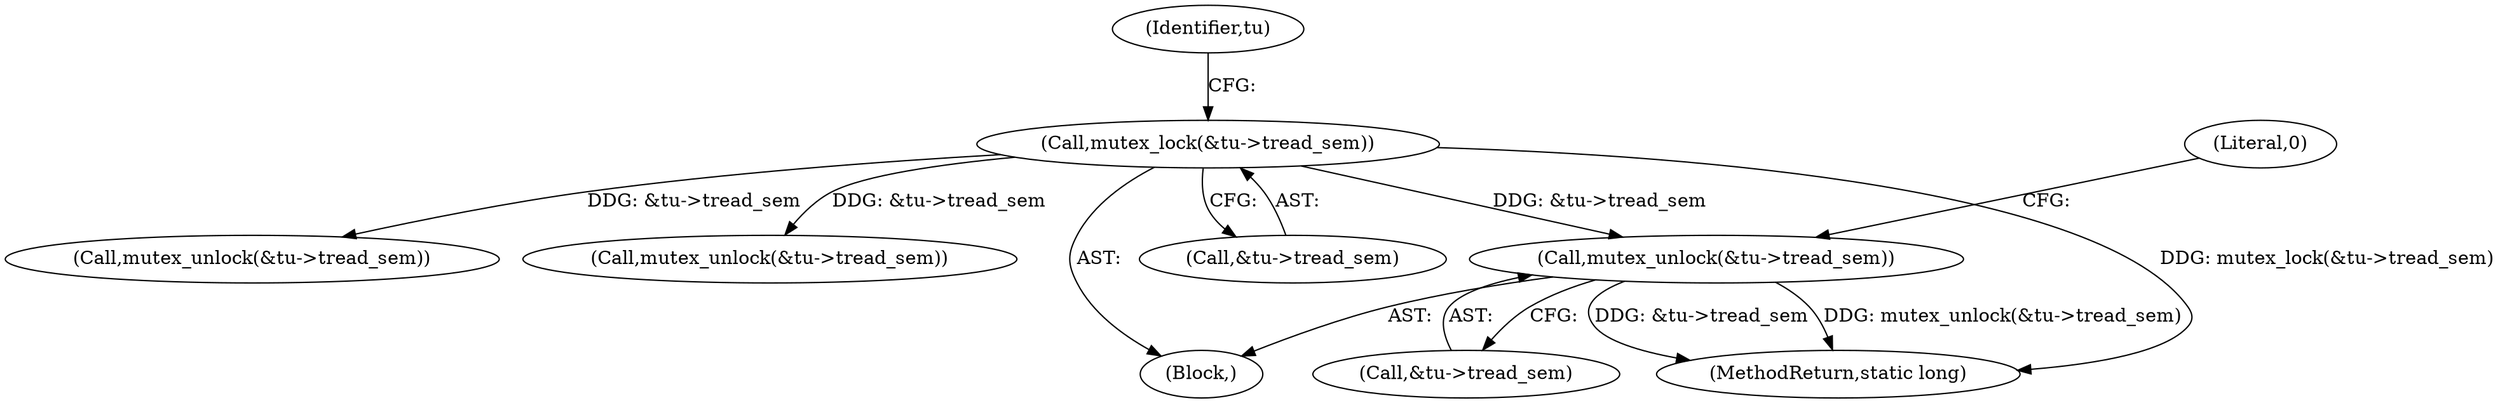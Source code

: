 digraph "1_linux_af368027a49a751d6ff4ee9e3f9961f35bb4fede@API" {
"1000180" [label="(Call,mutex_unlock(&tu->tread_sem))"];
"1000141" [label="(Call,mutex_lock(&tu->tread_sem))"];
"1000181" [label="(Call,&tu->tread_sem)"];
"1000141" [label="(Call,mutex_lock(&tu->tread_sem))"];
"1000186" [label="(Literal,0)"];
"1000245" [label="(MethodReturn,static long)"];
"1000164" [label="(Call,mutex_unlock(&tu->tread_sem))"];
"1000148" [label="(Identifier,tu)"];
"1000151" [label="(Call,mutex_unlock(&tu->tread_sem))"];
"1000180" [label="(Call,mutex_unlock(&tu->tread_sem))"];
"1000142" [label="(Call,&tu->tread_sem)"];
"1000139" [label="(Block,)"];
"1000180" -> "1000139"  [label="AST: "];
"1000180" -> "1000181"  [label="CFG: "];
"1000181" -> "1000180"  [label="AST: "];
"1000186" -> "1000180"  [label="CFG: "];
"1000180" -> "1000245"  [label="DDG: &tu->tread_sem"];
"1000180" -> "1000245"  [label="DDG: mutex_unlock(&tu->tread_sem)"];
"1000141" -> "1000180"  [label="DDG: &tu->tread_sem"];
"1000141" -> "1000139"  [label="AST: "];
"1000141" -> "1000142"  [label="CFG: "];
"1000142" -> "1000141"  [label="AST: "];
"1000148" -> "1000141"  [label="CFG: "];
"1000141" -> "1000245"  [label="DDG: mutex_lock(&tu->tread_sem)"];
"1000141" -> "1000151"  [label="DDG: &tu->tread_sem"];
"1000141" -> "1000164"  [label="DDG: &tu->tread_sem"];
}
